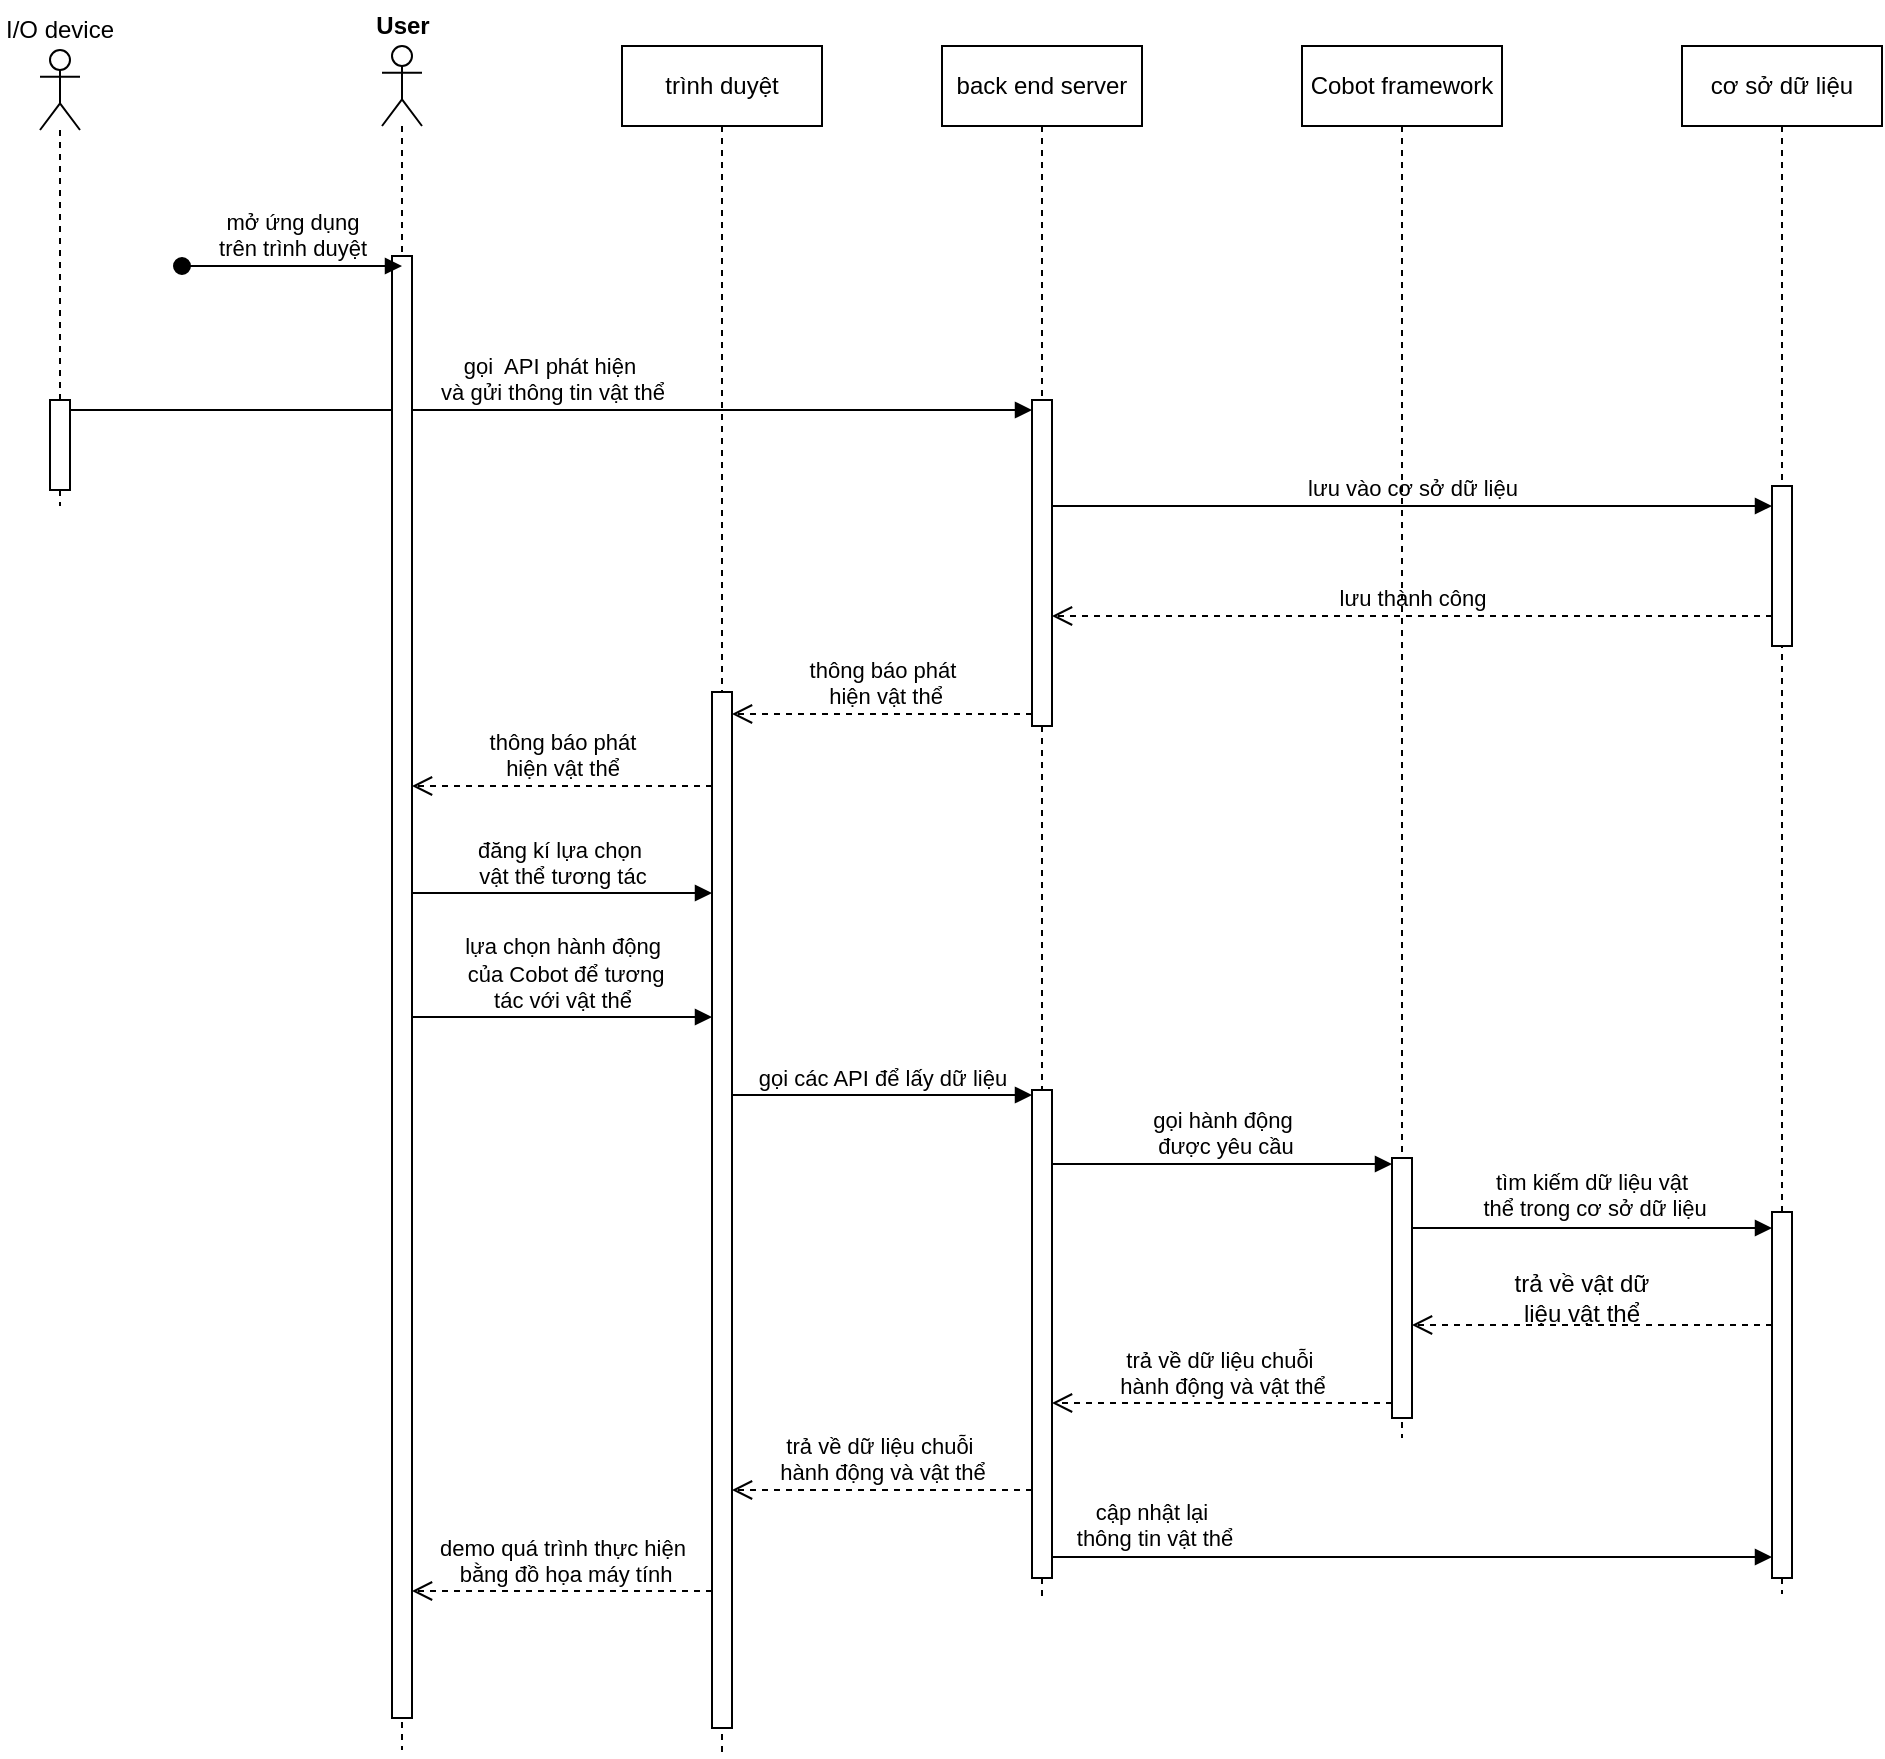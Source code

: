 <mxfile version="24.4.10" type="github" pages="3">
  <diagram name="Page-1" id="2YBvvXClWsGukQMizWep">
    <mxGraphModel dx="1824" dy="521" grid="0" gridSize="10" guides="1" tooltips="1" connect="1" arrows="1" fold="1" page="1" pageScale="1" pageWidth="850" pageHeight="1100" math="0" shadow="0">
      <root>
        <mxCell id="0" />
        <mxCell id="1" parent="0" />
        <mxCell id="qbolyQlM2R75Ob0lbREY-8" value="back end server" style="shape=umlLifeline;perimeter=lifelinePerimeter;whiteSpace=wrap;html=1;container=1;dropTarget=0;collapsible=0;recursiveResize=0;outlineConnect=0;portConstraint=eastwest;newEdgeStyle={&quot;curved&quot;:0,&quot;rounded&quot;:0};" parent="1" vertex="1">
          <mxGeometry x="460" y="50" width="100" height="778" as="geometry" />
        </mxCell>
        <mxCell id="ZmXnLd7pqnVYRh7yUR3c-2" value="" style="html=1;points=[[0,0,0,0,5],[0,1,0,0,-5],[1,0,0,0,5],[1,1,0,0,-5]];perimeter=orthogonalPerimeter;outlineConnect=0;targetShapes=umlLifeline;portConstraint=eastwest;newEdgeStyle={&quot;curved&quot;:0,&quot;rounded&quot;:0};" vertex="1" parent="qbolyQlM2R75Ob0lbREY-8">
          <mxGeometry x="45" y="177" width="10" height="163" as="geometry" />
        </mxCell>
        <mxCell id="ZmXnLd7pqnVYRh7yUR3c-20" value="" style="html=1;points=[[0,0,0,0,5],[0,1,0,0,-5],[1,0,0,0,5],[1,1,0,0,-5]];perimeter=orthogonalPerimeter;outlineConnect=0;targetShapes=umlLifeline;portConstraint=eastwest;newEdgeStyle={&quot;curved&quot;:0,&quot;rounded&quot;:0};" vertex="1" parent="qbolyQlM2R75Ob0lbREY-8">
          <mxGeometry x="45" y="522" width="10" height="244" as="geometry" />
        </mxCell>
        <mxCell id="qbolyQlM2R75Ob0lbREY-13" value="" style="shape=umlLifeline;perimeter=lifelinePerimeter;whiteSpace=wrap;html=1;container=1;dropTarget=0;collapsible=0;recursiveResize=0;outlineConnect=0;portConstraint=eastwest;newEdgeStyle={&quot;curved&quot;:0,&quot;rounded&quot;:0};participant=umlActor;" parent="1" vertex="1">
          <mxGeometry x="9" y="52" width="20" height="228" as="geometry" />
        </mxCell>
        <mxCell id="ZmXnLd7pqnVYRh7yUR3c-1" value="" style="html=1;points=[[0,0,0,0,5],[0,1,0,0,-5],[1,0,0,0,5],[1,1,0,0,-5]];perimeter=orthogonalPerimeter;outlineConnect=0;targetShapes=umlLifeline;portConstraint=eastwest;newEdgeStyle={&quot;curved&quot;:0,&quot;rounded&quot;:0};" vertex="1" parent="qbolyQlM2R75Ob0lbREY-13">
          <mxGeometry x="5" y="175" width="10" height="45" as="geometry" />
        </mxCell>
        <mxCell id="qbolyQlM2R75Ob0lbREY-14" value="I/O device" style="text;html=1;align=center;verticalAlign=middle;whiteSpace=wrap;rounded=0;" parent="1" vertex="1">
          <mxGeometry x="-11" y="27" width="60" height="30" as="geometry" />
        </mxCell>
        <mxCell id="ZmXnLd7pqnVYRh7yUR3c-3" value="gọi&amp;nbsp; API phát hiện&amp;nbsp;&lt;div&gt;và gửi thông tin vật thể&lt;/div&gt;" style="html=1;verticalAlign=bottom;endArrow=block;curved=0;rounded=0;exitX=1;exitY=0;exitDx=0;exitDy=5;exitPerimeter=0;entryX=0;entryY=0;entryDx=0;entryDy=5;entryPerimeter=0;" edge="1" parent="1" source="ZmXnLd7pqnVYRh7yUR3c-1" target="ZmXnLd7pqnVYRh7yUR3c-2">
          <mxGeometry width="80" relative="1" as="geometry">
            <mxPoint x="100" y="230" as="sourcePoint" />
            <mxPoint x="500" y="230" as="targetPoint" />
          </mxGeometry>
        </mxCell>
        <mxCell id="ZmXnLd7pqnVYRh7yUR3c-4" value="" style="shape=umlLifeline;perimeter=lifelinePerimeter;whiteSpace=wrap;html=1;container=1;dropTarget=0;collapsible=0;recursiveResize=0;outlineConnect=0;portConstraint=eastwest;newEdgeStyle={&quot;curved&quot;:0,&quot;rounded&quot;:0};participant=umlActor;" vertex="1" parent="1">
          <mxGeometry x="180" y="50" width="20" height="852" as="geometry" />
        </mxCell>
        <mxCell id="ZmXnLd7pqnVYRh7yUR3c-13" value="" style="html=1;points=[[0,0,0,0,5],[0,1,0,0,-5],[1,0,0,0,5],[1,1,0,0,-5]];perimeter=orthogonalPerimeter;outlineConnect=0;targetShapes=umlLifeline;portConstraint=eastwest;newEdgeStyle={&quot;curved&quot;:0,&quot;rounded&quot;:0};" vertex="1" parent="ZmXnLd7pqnVYRh7yUR3c-4">
          <mxGeometry x="5" y="105" width="10" height="731" as="geometry" />
        </mxCell>
        <mxCell id="ZmXnLd7pqnVYRh7yUR3c-5" value="trình duyệt" style="shape=umlLifeline;perimeter=lifelinePerimeter;whiteSpace=wrap;html=1;container=1;dropTarget=0;collapsible=0;recursiveResize=0;outlineConnect=0;portConstraint=eastwest;newEdgeStyle={&quot;curved&quot;:0,&quot;rounded&quot;:0};" vertex="1" parent="1">
          <mxGeometry x="300" y="50" width="100" height="855" as="geometry" />
        </mxCell>
        <mxCell id="ZmXnLd7pqnVYRh7yUR3c-11" value="" style="html=1;points=[[0,0,0,0,5],[0,1,0,0,-5],[1,0,0,0,5],[1,1,0,0,-5]];perimeter=orthogonalPerimeter;outlineConnect=0;targetShapes=umlLifeline;portConstraint=eastwest;newEdgeStyle={&quot;curved&quot;:0,&quot;rounded&quot;:0};" vertex="1" parent="ZmXnLd7pqnVYRh7yUR3c-5">
          <mxGeometry x="45" y="323" width="10" height="518" as="geometry" />
        </mxCell>
        <mxCell id="ZmXnLd7pqnVYRh7yUR3c-6" value="User" style="text;align=center;fontStyle=1;verticalAlign=middle;spacingLeft=3;spacingRight=3;strokeColor=none;rotatable=0;points=[[0,0.5],[1,0.5]];portConstraint=eastwest;html=1;" vertex="1" parent="1">
          <mxGeometry x="150" y="27" width="80" height="26" as="geometry" />
        </mxCell>
        <mxCell id="ZmXnLd7pqnVYRh7yUR3c-7" value="cơ sở dữ liệu" style="shape=umlLifeline;perimeter=lifelinePerimeter;whiteSpace=wrap;html=1;container=1;dropTarget=0;collapsible=0;recursiveResize=0;outlineConnect=0;portConstraint=eastwest;newEdgeStyle={&quot;curved&quot;:0,&quot;rounded&quot;:0};" vertex="1" parent="1">
          <mxGeometry x="830" y="50" width="100" height="774" as="geometry" />
        </mxCell>
        <mxCell id="ZmXnLd7pqnVYRh7yUR3c-16" value="" style="html=1;points=[[0,0,0,0,5],[0,1,0,0,-5],[1,0,0,0,5],[1,1,0,0,-5]];perimeter=orthogonalPerimeter;outlineConnect=0;targetShapes=umlLifeline;portConstraint=eastwest;newEdgeStyle={&quot;curved&quot;:0,&quot;rounded&quot;:0};" vertex="1" parent="ZmXnLd7pqnVYRh7yUR3c-7">
          <mxGeometry x="45" y="220" width="10" height="80" as="geometry" />
        </mxCell>
        <mxCell id="ZmXnLd7pqnVYRh7yUR3c-26" value="" style="html=1;points=[[0,0,0,0,5],[0,1,0,0,-5],[1,0,0,0,5],[1,1,0,0,-5]];perimeter=orthogonalPerimeter;outlineConnect=0;targetShapes=umlLifeline;portConstraint=eastwest;newEdgeStyle={&quot;curved&quot;:0,&quot;rounded&quot;:0};" vertex="1" parent="ZmXnLd7pqnVYRh7yUR3c-7">
          <mxGeometry x="45" y="583" width="10" height="183" as="geometry" />
        </mxCell>
        <mxCell id="ZmXnLd7pqnVYRh7yUR3c-10" value="thông báo phát&lt;div&gt;&amp;nbsp;hiện vật thể&lt;/div&gt;" style="html=1;verticalAlign=bottom;endArrow=open;dashed=1;endSize=8;curved=0;rounded=0;" edge="1" parent="1">
          <mxGeometry relative="1" as="geometry">
            <mxPoint x="505" y="384" as="sourcePoint" />
            <mxPoint x="355" y="384" as="targetPoint" />
          </mxGeometry>
        </mxCell>
        <mxCell id="ZmXnLd7pqnVYRh7yUR3c-12" value="mở ứng dụng&lt;div&gt;&amp;nbsp;trên trình duyệt&amp;nbsp;&lt;/div&gt;" style="html=1;verticalAlign=bottom;startArrow=oval;startFill=1;endArrow=block;startSize=8;curved=0;rounded=0;" edge="1" parent="1">
          <mxGeometry width="60" relative="1" as="geometry">
            <mxPoint x="80" y="160" as="sourcePoint" />
            <mxPoint x="190" y="160" as="targetPoint" />
          </mxGeometry>
        </mxCell>
        <mxCell id="ZmXnLd7pqnVYRh7yUR3c-14" value="thông báo phát&lt;div&gt;hiện vật thể&lt;/div&gt;" style="html=1;verticalAlign=bottom;endArrow=open;dashed=1;endSize=8;curved=0;rounded=0;" edge="1" parent="1">
          <mxGeometry relative="1" as="geometry">
            <mxPoint x="345" y="420" as="sourcePoint" />
            <mxPoint x="195" y="420" as="targetPoint" />
          </mxGeometry>
        </mxCell>
        <mxCell id="ZmXnLd7pqnVYRh7yUR3c-15" value="lưu vào cơ sở dữ liệu" style="html=1;verticalAlign=bottom;endArrow=block;curved=0;rounded=0;" edge="1" parent="1" target="ZmXnLd7pqnVYRh7yUR3c-16">
          <mxGeometry width="80" relative="1" as="geometry">
            <mxPoint x="515" y="280" as="sourcePoint" />
            <mxPoint x="685" y="280" as="targetPoint" />
          </mxGeometry>
        </mxCell>
        <mxCell id="ZmXnLd7pqnVYRh7yUR3c-17" value="lưu thành công" style="html=1;verticalAlign=bottom;endArrow=open;dashed=1;endSize=8;curved=0;rounded=0;" edge="1" parent="1" source="ZmXnLd7pqnVYRh7yUR3c-16">
          <mxGeometry relative="1" as="geometry">
            <mxPoint x="685" y="335" as="sourcePoint" />
            <mxPoint x="515" y="335" as="targetPoint" />
          </mxGeometry>
        </mxCell>
        <mxCell id="ZmXnLd7pqnVYRh7yUR3c-18" value="đăng kí lựa chọn&amp;nbsp;&lt;div&gt;vật thể tương tác&lt;/div&gt;" style="html=1;verticalAlign=bottom;endArrow=block;curved=0;rounded=0;" edge="1" parent="1">
          <mxGeometry width="80" relative="1" as="geometry">
            <mxPoint x="195" y="473.5" as="sourcePoint" />
            <mxPoint x="345" y="473.5" as="targetPoint" />
          </mxGeometry>
        </mxCell>
        <mxCell id="ZmXnLd7pqnVYRh7yUR3c-19" value="Cobot framework" style="shape=umlLifeline;perimeter=lifelinePerimeter;whiteSpace=wrap;html=1;container=1;dropTarget=0;collapsible=0;recursiveResize=0;outlineConnect=0;portConstraint=eastwest;newEdgeStyle={&quot;curved&quot;:0,&quot;rounded&quot;:0};" vertex="1" parent="1">
          <mxGeometry x="640" y="50" width="100" height="696" as="geometry" />
        </mxCell>
        <mxCell id="ZmXnLd7pqnVYRh7yUR3c-28" value="" style="html=1;points=[[0,0,0,0,5],[0,1,0,0,-5],[1,0,0,0,5],[1,1,0,0,-5]];perimeter=orthogonalPerimeter;outlineConnect=0;targetShapes=umlLifeline;portConstraint=eastwest;newEdgeStyle={&quot;curved&quot;:0,&quot;rounded&quot;:0};" vertex="1" parent="ZmXnLd7pqnVYRh7yUR3c-19">
          <mxGeometry x="45" y="556" width="10" height="130" as="geometry" />
        </mxCell>
        <mxCell id="ZmXnLd7pqnVYRh7yUR3c-21" value="lựa chọn hành động&lt;div&gt;&amp;nbsp;của Cobot để tương&lt;div&gt;&amp;nbsp;tác với vật thể&amp;nbsp;&lt;/div&gt;&lt;/div&gt;" style="html=1;verticalAlign=bottom;endArrow=block;curved=0;rounded=0;" edge="1" parent="1">
          <mxGeometry width="80" relative="1" as="geometry">
            <mxPoint x="195.0" y="535.5" as="sourcePoint" />
            <mxPoint x="345" y="535.5" as="targetPoint" />
          </mxGeometry>
        </mxCell>
        <mxCell id="ZmXnLd7pqnVYRh7yUR3c-22" value="gọi các API để lấy dữ liệu" style="html=1;verticalAlign=bottom;endArrow=block;curved=0;rounded=0;" edge="1" parent="1">
          <mxGeometry width="80" relative="1" as="geometry">
            <mxPoint x="355" y="574.5" as="sourcePoint" />
            <mxPoint x="505" y="574.5" as="targetPoint" />
          </mxGeometry>
        </mxCell>
        <mxCell id="ZmXnLd7pqnVYRh7yUR3c-27" value="gọi hành động&lt;div&gt;&amp;nbsp;được yêu cầu&lt;/div&gt;" style="html=1;verticalAlign=bottom;endArrow=block;curved=0;rounded=0;" edge="1" parent="1">
          <mxGeometry width="80" relative="1" as="geometry">
            <mxPoint x="515" y="609" as="sourcePoint" />
            <mxPoint x="685" y="609" as="targetPoint" />
          </mxGeometry>
        </mxCell>
        <mxCell id="ZmXnLd7pqnVYRh7yUR3c-33" value="trả về dữ liệu chuỗi&amp;nbsp;&lt;div&gt;hành động và vật thể&lt;/div&gt;" style="html=1;verticalAlign=bottom;endArrow=open;dashed=1;endSize=8;curved=0;rounded=0;" edge="1" parent="1">
          <mxGeometry relative="1" as="geometry">
            <mxPoint x="685" y="728.5" as="sourcePoint" />
            <mxPoint x="515" y="728.5" as="targetPoint" />
          </mxGeometry>
        </mxCell>
        <mxCell id="ZmXnLd7pqnVYRh7yUR3c-34" value="trả về dữ liệu chuỗi&amp;nbsp;&lt;div&gt;hành động và vật thể&lt;/div&gt;" style="html=1;verticalAlign=bottom;endArrow=open;dashed=1;endSize=8;curved=0;rounded=0;" edge="1" parent="1">
          <mxGeometry relative="1" as="geometry">
            <mxPoint x="505" y="772" as="sourcePoint" />
            <mxPoint x="355" y="772" as="targetPoint" />
          </mxGeometry>
        </mxCell>
        <mxCell id="ZmXnLd7pqnVYRh7yUR3c-36" value="" style="group" vertex="1" connectable="0" parent="1">
          <mxGeometry x="730" y="732" width="145" height="32" as="geometry" />
        </mxCell>
        <mxCell id="ZmXnLd7pqnVYRh7yUR3c-25" value="" style="html=1;verticalAlign=bottom;endArrow=block;curved=0;rounded=0;" edge="1" parent="ZmXnLd7pqnVYRh7yUR3c-36">
          <mxGeometry width="80" relative="1" as="geometry">
            <mxPoint x="-35.0" y="-91.0" as="sourcePoint" />
            <mxPoint x="145" y="-91" as="targetPoint" />
          </mxGeometry>
        </mxCell>
        <mxCell id="ZmXnLd7pqnVYRh7yUR3c-30" value="&lt;span style=&quot;font-size: 11px; text-wrap: nowrap; background-color: rgb(255, 255, 255);&quot;&gt;tìm kiếm dữ liệu vật&lt;/span&gt;&lt;div style=&quot;font-size: 11px; text-wrap: nowrap;&quot;&gt;&amp;nbsp;thể trong cơ sở dữ liệu&lt;/div&gt;" style="text;html=1;align=center;verticalAlign=middle;whiteSpace=wrap;rounded=0;" vertex="1" parent="ZmXnLd7pqnVYRh7yUR3c-36">
          <mxGeometry y="-123" width="110" height="30" as="geometry" />
        </mxCell>
        <mxCell id="ZmXnLd7pqnVYRh7yUR3c-38" value="demo quá trình thực hiện&lt;div&gt;&amp;nbsp;bằng đồ họa máy tính&lt;/div&gt;" style="html=1;verticalAlign=bottom;endArrow=open;dashed=1;endSize=8;curved=0;rounded=0;" edge="1" parent="1">
          <mxGeometry relative="1" as="geometry">
            <mxPoint x="345" y="822.5" as="sourcePoint" />
            <mxPoint x="195" y="822.5" as="targetPoint" />
          </mxGeometry>
        </mxCell>
        <mxCell id="uP1FzwqBx8kIRqKh3k6G-1" value="" style="group" vertex="1" connectable="0" parent="1">
          <mxGeometry x="740" y="661" width="135.0" height="30" as="geometry" />
        </mxCell>
        <mxCell id="ZmXnLd7pqnVYRh7yUR3c-31" value="" style="html=1;verticalAlign=bottom;endArrow=open;dashed=1;endSize=8;curved=0;rounded=0;" edge="1" parent="uP1FzwqBx8kIRqKh3k6G-1" target="ZmXnLd7pqnVYRh7yUR3c-28">
          <mxGeometry relative="1" as="geometry">
            <mxPoint x="135.0" y="28.5" as="sourcePoint" />
            <mxPoint x="-45.0" y="28.5" as="targetPoint" />
          </mxGeometry>
        </mxCell>
        <mxCell id="ZmXnLd7pqnVYRh7yUR3c-32" value="trả về vật dữ liệu vật thể" style="text;html=1;align=center;verticalAlign=middle;whiteSpace=wrap;rounded=0;" vertex="1" parent="uP1FzwqBx8kIRqKh3k6G-1">
          <mxGeometry width="80" height="30" as="geometry" />
        </mxCell>
        <mxCell id="uP1FzwqBx8kIRqKh3k6G-2" value="" style="group" vertex="1" connectable="0" parent="1">
          <mxGeometry x="515" y="774" width="360" height="31.5" as="geometry" />
        </mxCell>
        <mxCell id="ZmXnLd7pqnVYRh7yUR3c-35" value="" style="html=1;verticalAlign=bottom;endArrow=block;curved=0;rounded=0;labelPosition=center;verticalLabelPosition=top;align=center;" edge="1" parent="uP1FzwqBx8kIRqKh3k6G-2">
          <mxGeometry width="80" relative="1" as="geometry">
            <mxPoint y="31.5" as="sourcePoint" />
            <mxPoint x="360" y="31.5" as="targetPoint" />
          </mxGeometry>
        </mxCell>
        <mxCell id="ZmXnLd7pqnVYRh7yUR3c-39" value="&lt;span style=&quot;font-size: 11px; text-wrap: nowrap; background-color: rgb(255, 255, 255);&quot;&gt;cập nhật lại&lt;/span&gt;&lt;div style=&quot;font-size: 11px; text-wrap: nowrap;&quot;&gt;&amp;nbsp;thông tin vật thể&lt;/div&gt;" style="text;html=1;align=center;verticalAlign=middle;whiteSpace=wrap;rounded=0;" vertex="1" parent="uP1FzwqBx8kIRqKh3k6G-2">
          <mxGeometry x="5" width="90" height="30" as="geometry" />
        </mxCell>
      </root>
    </mxGraphModel>
  </diagram>
  <diagram id="wsipa3nCR_cgtwHuJBkn" name="Trang-2">
    <mxGraphModel grid="1" page="1" gridSize="10" guides="1" tooltips="1" connect="1" arrows="1" fold="1" pageScale="1" pageWidth="827" pageHeight="1169" math="0" shadow="0">
      <root>
        <mxCell id="0" />
        <mxCell id="1" parent="0" />
      </root>
    </mxGraphModel>
  </diagram>
  <diagram id="kZF8f8IZLHWlZsNTSeDj" name="Trang-3">
    <mxGraphModel grid="1" page="1" gridSize="10" guides="1" tooltips="1" connect="1" arrows="1" fold="1" pageScale="1" pageWidth="827" pageHeight="1169" math="0" shadow="0">
      <root>
        <mxCell id="0" />
        <mxCell id="1" parent="0" />
      </root>
    </mxGraphModel>
  </diagram>
</mxfile>
